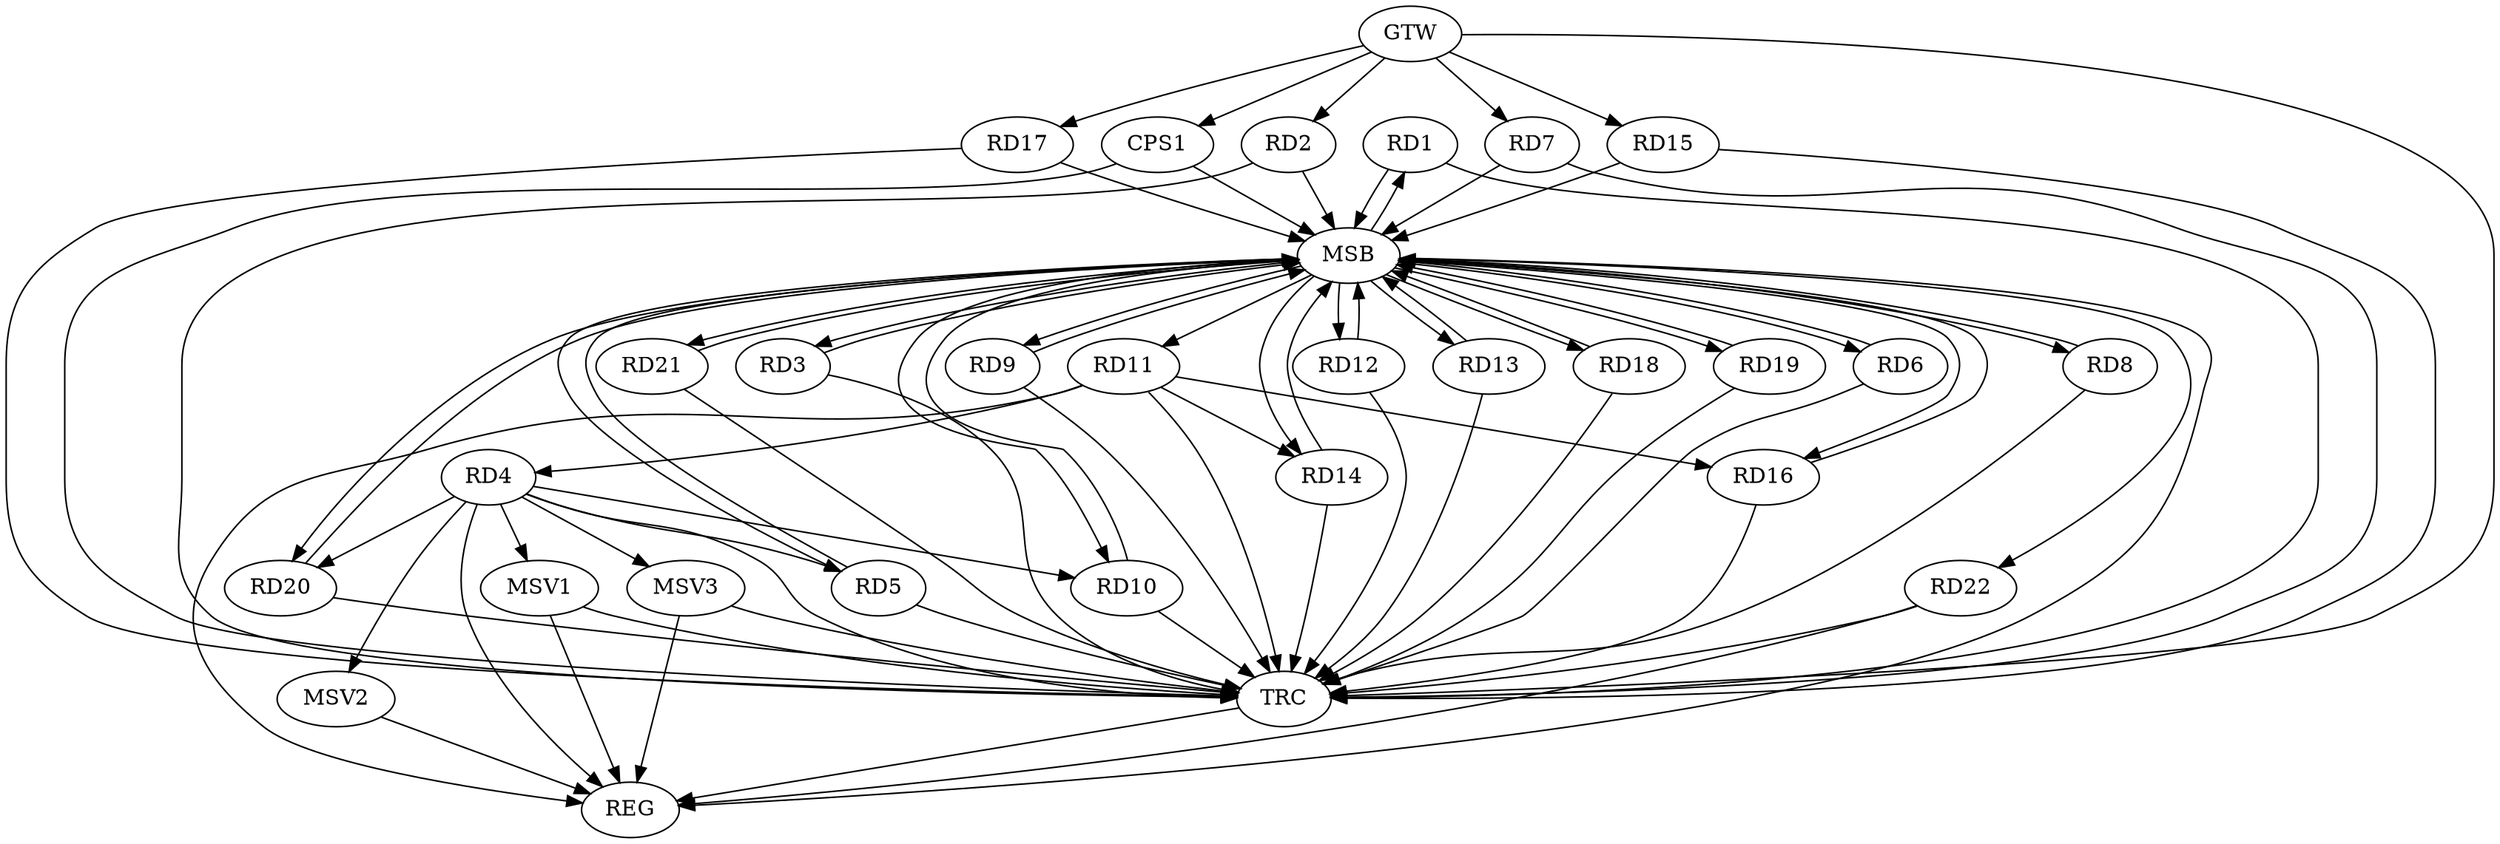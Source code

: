 strict digraph G {
  RD1 [ label="RD1" ];
  RD2 [ label="RD2" ];
  RD3 [ label="RD3" ];
  RD4 [ label="RD4" ];
  RD5 [ label="RD5" ];
  RD6 [ label="RD6" ];
  RD7 [ label="RD7" ];
  RD8 [ label="RD8" ];
  RD9 [ label="RD9" ];
  RD10 [ label="RD10" ];
  RD11 [ label="RD11" ];
  RD12 [ label="RD12" ];
  RD13 [ label="RD13" ];
  RD14 [ label="RD14" ];
  RD15 [ label="RD15" ];
  RD16 [ label="RD16" ];
  RD17 [ label="RD17" ];
  RD18 [ label="RD18" ];
  RD19 [ label="RD19" ];
  RD20 [ label="RD20" ];
  RD21 [ label="RD21" ];
  RD22 [ label="RD22" ];
  CPS1 [ label="CPS1" ];
  GTW [ label="GTW" ];
  REG [ label="REG" ];
  MSB [ label="MSB" ];
  TRC [ label="TRC" ];
  MSV1 [ label="MSV1" ];
  MSV2 [ label="MSV2" ];
  MSV3 [ label="MSV3" ];
  RD4 -> RD5;
  RD4 -> RD10;
  RD11 -> RD4;
  RD4 -> RD20;
  RD11 -> RD14;
  RD11 -> RD16;
  GTW -> RD2;
  GTW -> RD7;
  GTW -> RD15;
  GTW -> RD17;
  GTW -> CPS1;
  RD4 -> REG;
  RD11 -> REG;
  RD22 -> REG;
  RD1 -> MSB;
  MSB -> RD5;
  MSB -> RD13;
  MSB -> REG;
  RD2 -> MSB;
  MSB -> RD1;
  MSB -> RD6;
  MSB -> RD20;
  RD3 -> MSB;
  RD5 -> MSB;
  MSB -> RD14;
  MSB -> RD19;
  RD6 -> MSB;
  RD7 -> MSB;
  MSB -> RD3;
  RD8 -> MSB;
  RD9 -> MSB;
  MSB -> RD8;
  RD10 -> MSB;
  MSB -> RD18;
  RD12 -> MSB;
  MSB -> RD21;
  RD13 -> MSB;
  RD14 -> MSB;
  RD15 -> MSB;
  MSB -> RD11;
  MSB -> RD12;
  MSB -> RD16;
  RD16 -> MSB;
  RD17 -> MSB;
  RD18 -> MSB;
  MSB -> RD9;
  RD19 -> MSB;
  RD20 -> MSB;
  MSB -> RD10;
  RD21 -> MSB;
  MSB -> RD22;
  CPS1 -> MSB;
  RD1 -> TRC;
  RD2 -> TRC;
  RD3 -> TRC;
  RD4 -> TRC;
  RD5 -> TRC;
  RD6 -> TRC;
  RD7 -> TRC;
  RD8 -> TRC;
  RD9 -> TRC;
  RD10 -> TRC;
  RD11 -> TRC;
  RD12 -> TRC;
  RD13 -> TRC;
  RD14 -> TRC;
  RD15 -> TRC;
  RD16 -> TRC;
  RD17 -> TRC;
  RD18 -> TRC;
  RD19 -> TRC;
  RD20 -> TRC;
  RD21 -> TRC;
  RD22 -> TRC;
  CPS1 -> TRC;
  GTW -> TRC;
  TRC -> REG;
  RD4 -> MSV1;
  MSV1 -> REG;
  MSV1 -> TRC;
  RD4 -> MSV2;
  MSV2 -> REG;
  RD4 -> MSV3;
  MSV3 -> REG;
  MSV3 -> TRC;
}
